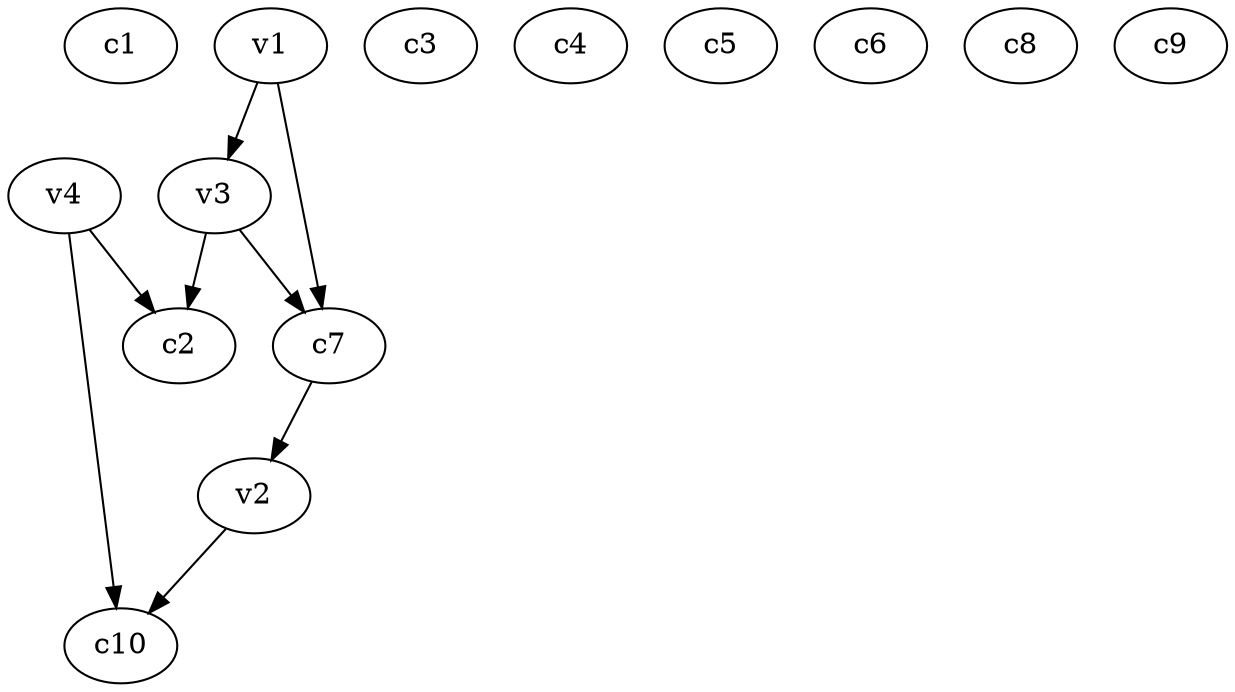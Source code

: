 strict digraph  {
c1;
c2;
c3;
c4;
c5;
c6;
c7;
c8;
c9;
c10;
v1;
v2;
v3;
v4;
c7 -> v2  [weight=1];
v1 -> c7  [weight=1];
v1 -> v3  [weight=1];
v2 -> c10  [weight=1];
v3 -> c2  [weight=1];
v3 -> c7  [weight=1];
v4 -> c2  [weight=1];
v4 -> c10  [weight=1];
}
